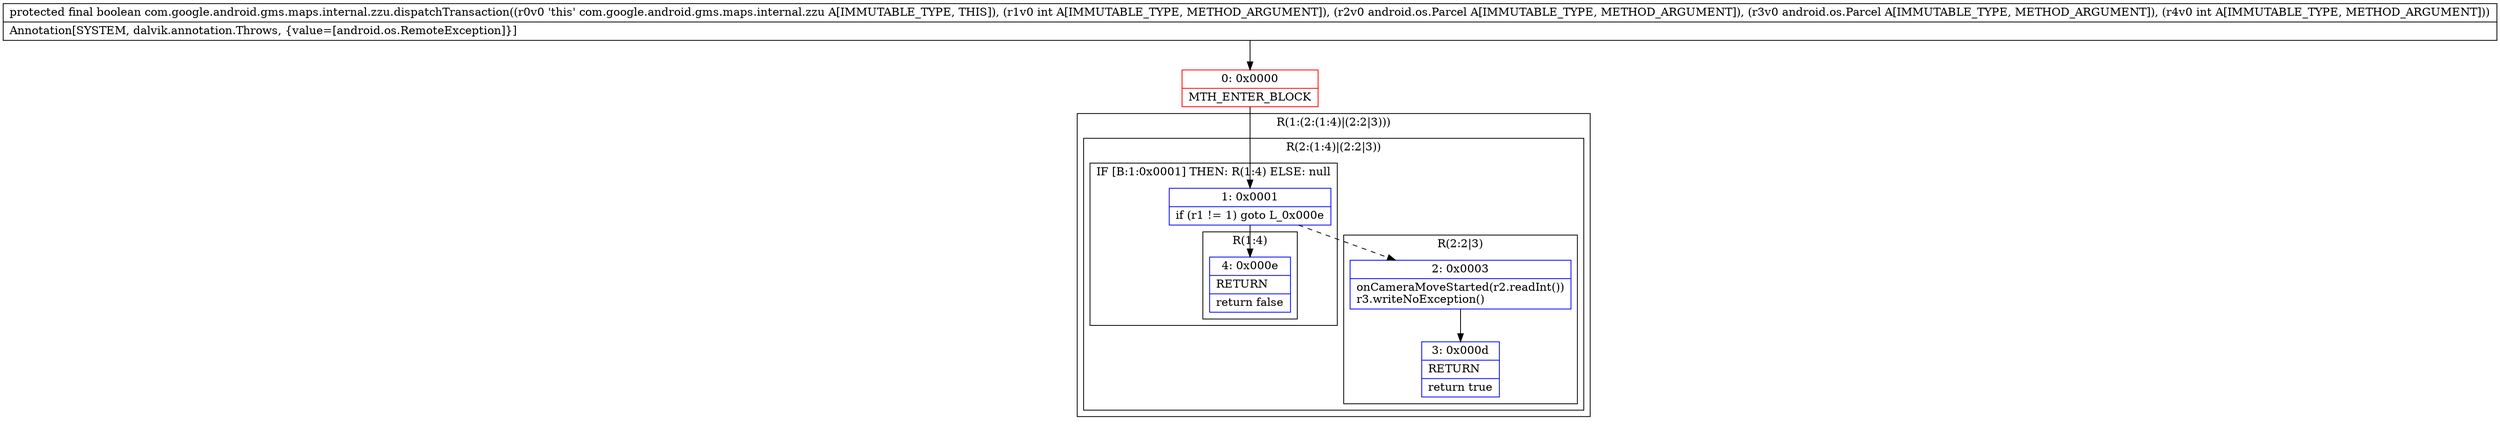digraph "CFG forcom.google.android.gms.maps.internal.zzu.dispatchTransaction(ILandroid\/os\/Parcel;Landroid\/os\/Parcel;I)Z" {
subgraph cluster_Region_272645902 {
label = "R(1:(2:(1:4)|(2:2|3)))";
node [shape=record,color=blue];
subgraph cluster_Region_2082832099 {
label = "R(2:(1:4)|(2:2|3))";
node [shape=record,color=blue];
subgraph cluster_IfRegion_387624046 {
label = "IF [B:1:0x0001] THEN: R(1:4) ELSE: null";
node [shape=record,color=blue];
Node_1 [shape=record,label="{1\:\ 0x0001|if (r1 != 1) goto L_0x000e\l}"];
subgraph cluster_Region_273117698 {
label = "R(1:4)";
node [shape=record,color=blue];
Node_4 [shape=record,label="{4\:\ 0x000e|RETURN\l|return false\l}"];
}
}
subgraph cluster_Region_32409419 {
label = "R(2:2|3)";
node [shape=record,color=blue];
Node_2 [shape=record,label="{2\:\ 0x0003|onCameraMoveStarted(r2.readInt())\lr3.writeNoException()\l}"];
Node_3 [shape=record,label="{3\:\ 0x000d|RETURN\l|return true\l}"];
}
}
}
Node_0 [shape=record,color=red,label="{0\:\ 0x0000|MTH_ENTER_BLOCK\l}"];
MethodNode[shape=record,label="{protected final boolean com.google.android.gms.maps.internal.zzu.dispatchTransaction((r0v0 'this' com.google.android.gms.maps.internal.zzu A[IMMUTABLE_TYPE, THIS]), (r1v0 int A[IMMUTABLE_TYPE, METHOD_ARGUMENT]), (r2v0 android.os.Parcel A[IMMUTABLE_TYPE, METHOD_ARGUMENT]), (r3v0 android.os.Parcel A[IMMUTABLE_TYPE, METHOD_ARGUMENT]), (r4v0 int A[IMMUTABLE_TYPE, METHOD_ARGUMENT]))  | Annotation[SYSTEM, dalvik.annotation.Throws, \{value=[android.os.RemoteException]\}]\l}"];
MethodNode -> Node_0;
Node_1 -> Node_2[style=dashed];
Node_1 -> Node_4;
Node_2 -> Node_3;
Node_0 -> Node_1;
}

